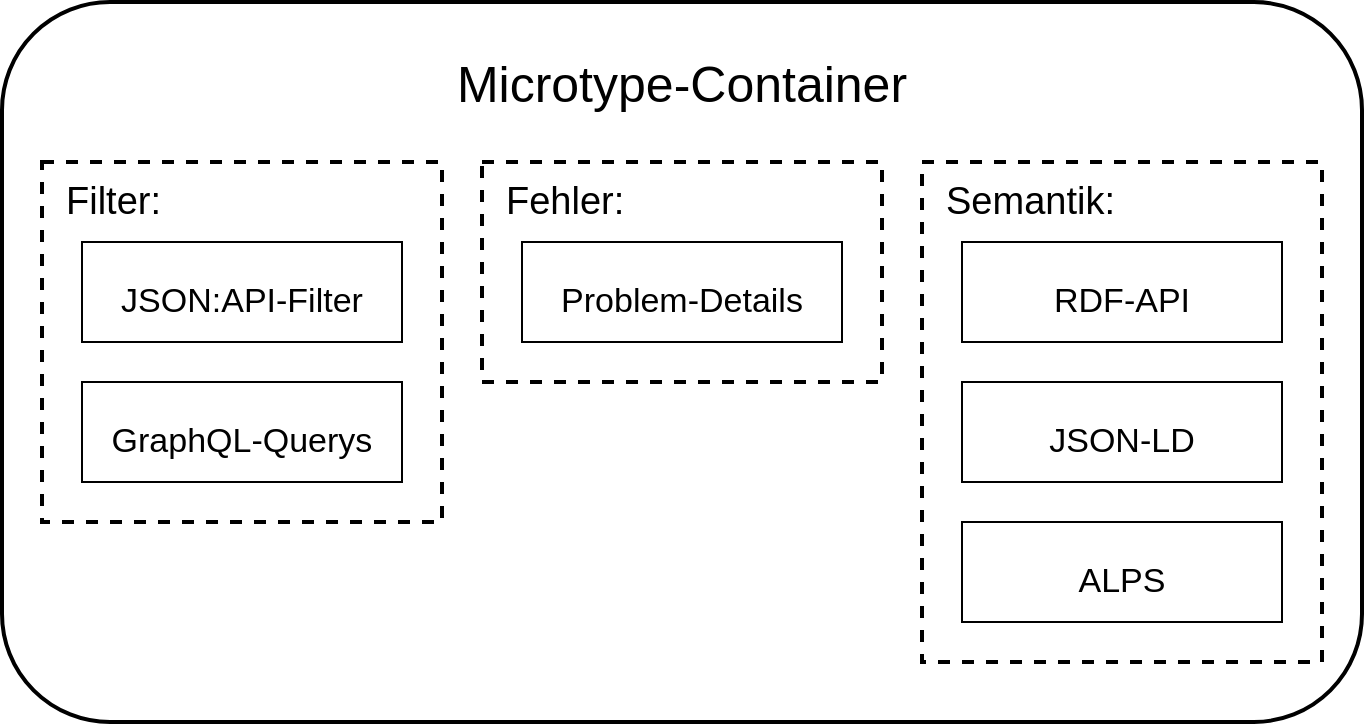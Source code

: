 <mxfile version="13.6.6" type="device"><diagram id="orC8x2vOgSXVey0VvaNk" name="Page-1"><mxGraphModel dx="1248" dy="741" grid="1" gridSize="10" guides="1" tooltips="1" connect="1" arrows="1" fold="1" page="1" pageScale="1" pageWidth="827" pageHeight="1169" math="0" shadow="0"><root><mxCell id="0"/><mxCell id="1" parent="0"/><mxCell id="x-3slfaA7CyQJLxgCTq8-1" value="" style="rounded=1;whiteSpace=wrap;html=1;fillColor=none;strokeWidth=2;" vertex="1" parent="1"><mxGeometry x="40" y="80" width="680" height="360" as="geometry"/></mxCell><mxCell id="x-3slfaA7CyQJLxgCTq8-14" value="" style="rounded=0;whiteSpace=wrap;html=1;strokeWidth=2;fillColor=none;fontSize=25;dashed=1;" vertex="1" parent="1"><mxGeometry x="500" y="160" width="200" height="250" as="geometry"/></mxCell><mxCell id="x-3slfaA7CyQJLxgCTq8-10" value="" style="rounded=0;whiteSpace=wrap;html=1;strokeWidth=2;fillColor=none;fontSize=25;dashed=1;" vertex="1" parent="1"><mxGeometry x="60" y="160" width="200" height="180" as="geometry"/></mxCell><mxCell id="x-3slfaA7CyQJLxgCTq8-12" value="" style="rounded=0;whiteSpace=wrap;html=1;strokeWidth=2;fillColor=none;fontSize=25;dashed=1;" vertex="1" parent="1"><mxGeometry x="280" y="160" width="200" height="110" as="geometry"/></mxCell><mxCell id="x-3slfaA7CyQJLxgCTq8-2" value="Microtype-Container" style="text;html=1;strokeColor=none;fillColor=none;align=center;verticalAlign=middle;whiteSpace=wrap;rounded=0;fontSize=25;" vertex="1" parent="1"><mxGeometry x="240" y="100" width="280" height="40" as="geometry"/></mxCell><mxCell id="x-3slfaA7CyQJLxgCTq8-3" value="&lt;font style=&quot;font-size: 17px&quot;&gt;JSON:API-Filter&lt;/font&gt;" style="rounded=0;whiteSpace=wrap;html=1;strokeWidth=1;fillColor=none;fontSize=25;" vertex="1" parent="1"><mxGeometry x="80" y="200" width="160" height="50" as="geometry"/></mxCell><mxCell id="x-3slfaA7CyQJLxgCTq8-4" value="&lt;font style=&quot;font-size: 17px&quot;&gt;GraphQL-Querys&lt;/font&gt;" style="rounded=0;whiteSpace=wrap;html=1;strokeWidth=1;fillColor=none;fontSize=25;" vertex="1" parent="1"><mxGeometry x="80" y="270" width="160" height="50" as="geometry"/></mxCell><mxCell id="x-3slfaA7CyQJLxgCTq8-6" value="&lt;font style=&quot;font-size: 17px&quot;&gt;Problem-Details&lt;/font&gt;" style="rounded=0;whiteSpace=wrap;html=1;strokeWidth=1;fillColor=none;fontSize=25;" vertex="1" parent="1"><mxGeometry x="300" y="200" width="160" height="50" as="geometry"/></mxCell><mxCell id="x-3slfaA7CyQJLxgCTq8-7" value="&lt;font style=&quot;font-size: 17px&quot;&gt;RDF-API&lt;/font&gt;" style="rounded=0;whiteSpace=wrap;html=1;strokeWidth=1;fillColor=none;fontSize=25;" vertex="1" parent="1"><mxGeometry x="520" y="200" width="160" height="50" as="geometry"/></mxCell><mxCell id="x-3slfaA7CyQJLxgCTq8-8" value="&lt;span style=&quot;font-size: 17px&quot;&gt;JSON-LD&lt;/span&gt;" style="rounded=0;whiteSpace=wrap;html=1;strokeWidth=1;fillColor=none;fontSize=25;" vertex="1" parent="1"><mxGeometry x="520" y="270" width="160" height="50" as="geometry"/></mxCell><mxCell id="x-3slfaA7CyQJLxgCTq8-9" value="&lt;span style=&quot;font-size: 17px&quot;&gt;ALPS&lt;/span&gt;" style="rounded=0;whiteSpace=wrap;html=1;strokeWidth=1;fillColor=none;fontSize=25;" vertex="1" parent="1"><mxGeometry x="520" y="340" width="160" height="50" as="geometry"/></mxCell><mxCell id="x-3slfaA7CyQJLxgCTq8-11" value="&lt;font style=&quot;font-size: 19px;&quot;&gt;Filter:&lt;/font&gt;" style="text;html=1;strokeColor=none;fillColor=none;align=left;verticalAlign=middle;whiteSpace=wrap;rounded=0;dashed=1;fontSize=19;" vertex="1" parent="1"><mxGeometry x="70" y="170" width="70" height="20" as="geometry"/></mxCell><mxCell id="x-3slfaA7CyQJLxgCTq8-13" value="Fehler:" style="text;html=1;strokeColor=none;fillColor=none;align=left;verticalAlign=middle;whiteSpace=wrap;rounded=0;dashed=1;fontSize=19;" vertex="1" parent="1"><mxGeometry x="290" y="170" width="70" height="20" as="geometry"/></mxCell><mxCell id="x-3slfaA7CyQJLxgCTq8-15" value="&lt;font style=&quot;font-size: 19px&quot;&gt;Semantik:&lt;/font&gt;" style="text;html=1;strokeColor=none;fillColor=none;align=left;verticalAlign=middle;whiteSpace=wrap;rounded=0;dashed=1;fontSize=19;" vertex="1" parent="1"><mxGeometry x="510" y="170" width="70" height="20" as="geometry"/></mxCell></root></mxGraphModel></diagram></mxfile>